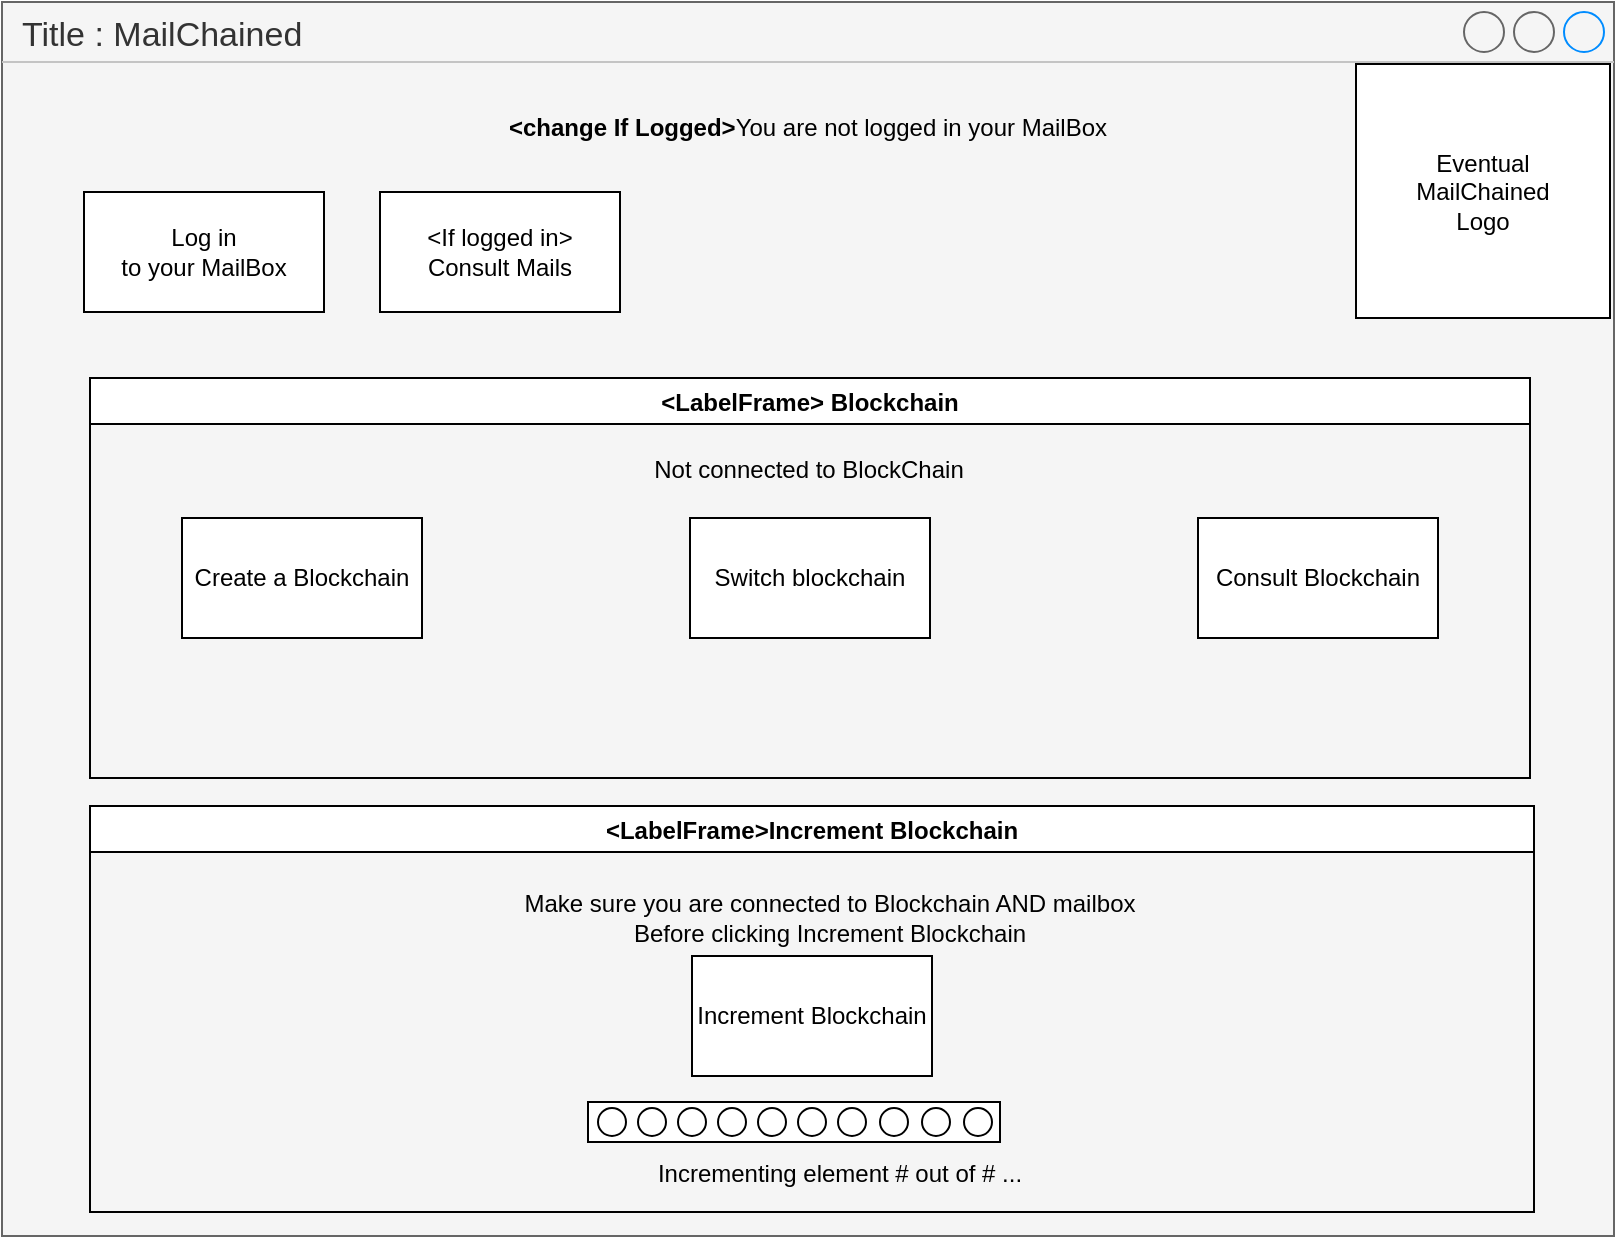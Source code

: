 <mxfile version="13.10.0" type="device"><diagram id="8n_RvWB1EutLls5RRTnQ" name="Page-1"><mxGraphModel dx="1102" dy="429" grid="0" gridSize="10" guides="1" tooltips="1" connect="1" arrows="1" fold="1" page="0" pageScale="1" pageWidth="850" pageHeight="1100" math="0" shadow="0"><root><mxCell id="0"/><mxCell id="1" parent="0"/><mxCell id="p5Vt_DieIyGKYuEJGmVr-7" value="Title : MailChained" style="strokeWidth=1;shadow=0;dashed=0;align=center;html=1;shape=mxgraph.mockup.containers.window;align=left;verticalAlign=top;spacingLeft=8;strokeColor2=#008cff;strokeColor3=#c4c4c4;fontColor=#333333;mainText=;fontSize=17;labelBackgroundColor=none;fillColor=#f5f5f5;strokeColor=#666666;" parent="1" vertex="1"><mxGeometry x="230" y="553" width="806" height="617" as="geometry"/></mxCell><mxCell id="p5Vt_DieIyGKYuEJGmVr-8" value="Log in&lt;br&gt;to your MailBox" style="rounded=0;whiteSpace=wrap;html=1;" parent="1" vertex="1"><mxGeometry x="271" y="648" width="120" height="60" as="geometry"/></mxCell><mxCell id="p5Vt_DieIyGKYuEJGmVr-9" value="&lt;b&gt;&amp;lt;change If Logged&amp;gt;&lt;/b&gt;You are not logged in your MailBox" style="text;html=1;strokeColor=none;fillColor=none;align=center;verticalAlign=middle;whiteSpace=wrap;rounded=0;" parent="1" vertex="1"><mxGeometry x="454" y="606" width="358" height="20" as="geometry"/></mxCell><mxCell id="p5Vt_DieIyGKYuEJGmVr-10" value="&amp;lt;If logged in&amp;gt;&lt;br&gt;Consult Mails" style="rounded=0;whiteSpace=wrap;html=1;" parent="1" vertex="1"><mxGeometry x="419" y="648" width="120" height="60" as="geometry"/></mxCell><mxCell id="p5Vt_DieIyGKYuEJGmVr-13" value="&lt;LabelFrame&gt; Blockchain" style="swimlane;" parent="1" vertex="1"><mxGeometry x="274" y="741" width="720" height="200" as="geometry"/></mxCell><mxCell id="p5Vt_DieIyGKYuEJGmVr-15" value="Not connected to BlockChain" style="text;html=1;strokeColor=none;fillColor=none;align=center;verticalAlign=middle;whiteSpace=wrap;rounded=0;" parent="p5Vt_DieIyGKYuEJGmVr-13" vertex="1"><mxGeometry x="197.5" y="36" width="323" height="20" as="geometry"/></mxCell><mxCell id="p5Vt_DieIyGKYuEJGmVr-17" value="Create a Blockchain" style="rounded=0;whiteSpace=wrap;html=1;" parent="p5Vt_DieIyGKYuEJGmVr-13" vertex="1"><mxGeometry x="46" y="70" width="120" height="60" as="geometry"/></mxCell><mxCell id="p5Vt_DieIyGKYuEJGmVr-18" value="Switch blockchain" style="rounded=0;whiteSpace=wrap;html=1;" parent="p5Vt_DieIyGKYuEJGmVr-13" vertex="1"><mxGeometry x="300" y="70" width="120" height="60" as="geometry"/></mxCell><mxCell id="p5Vt_DieIyGKYuEJGmVr-19" value="Consult Blockchain" style="rounded=0;whiteSpace=wrap;html=1;" parent="p5Vt_DieIyGKYuEJGmVr-13" vertex="1"><mxGeometry x="554" y="70" width="120" height="60" as="geometry"/></mxCell><mxCell id="p5Vt_DieIyGKYuEJGmVr-20" value="Increment Blockchain" style="rounded=0;whiteSpace=wrap;html=1;" parent="1" vertex="1"><mxGeometry x="575" y="1030" width="120" height="60" as="geometry"/></mxCell><mxCell id="p5Vt_DieIyGKYuEJGmVr-21" value="&lt;LabelFrame&gt;Increment Blockchain" style="swimlane;" parent="1" vertex="1"><mxGeometry x="274" y="955" width="722" height="203" as="geometry"/></mxCell><mxCell id="p5Vt_DieIyGKYuEJGmVr-25" value="Make sure you are connected to Blockchain AND mailbox&lt;br&gt;Before clicking Increment Blockchain" style="text;html=1;strokeColor=none;fillColor=none;align=center;verticalAlign=middle;whiteSpace=wrap;rounded=0;" parent="p5Vt_DieIyGKYuEJGmVr-21" vertex="1"><mxGeometry x="180" y="38" width="380" height="35" as="geometry"/></mxCell><mxCell id="FXh9Wv6UpF6EVJ97FUhp-1" value="" style="rounded=0;whiteSpace=wrap;html=1;" vertex="1" parent="p5Vt_DieIyGKYuEJGmVr-21"><mxGeometry x="249" y="148" width="206" height="20" as="geometry"/></mxCell><mxCell id="FXh9Wv6UpF6EVJ97FUhp-2" value="" style="ellipse;whiteSpace=wrap;html=1;aspect=fixed;" vertex="1" parent="p5Vt_DieIyGKYuEJGmVr-21"><mxGeometry x="334" y="151" width="14" height="14" as="geometry"/></mxCell><mxCell id="FXh9Wv6UpF6EVJ97FUhp-3" value="" style="ellipse;whiteSpace=wrap;html=1;aspect=fixed;" vertex="1" parent="p5Vt_DieIyGKYuEJGmVr-21"><mxGeometry x="314" y="151" width="14" height="14" as="geometry"/></mxCell><mxCell id="FXh9Wv6UpF6EVJ97FUhp-4" value="" style="ellipse;whiteSpace=wrap;html=1;aspect=fixed;" vertex="1" parent="p5Vt_DieIyGKYuEJGmVr-21"><mxGeometry x="274" y="151" width="14" height="14" as="geometry"/></mxCell><mxCell id="FXh9Wv6UpF6EVJ97FUhp-5" value="" style="ellipse;whiteSpace=wrap;html=1;aspect=fixed;" vertex="1" parent="p5Vt_DieIyGKYuEJGmVr-21"><mxGeometry x="294" y="151" width="14" height="14" as="geometry"/></mxCell><mxCell id="FXh9Wv6UpF6EVJ97FUhp-6" value="" style="ellipse;whiteSpace=wrap;html=1;aspect=fixed;" vertex="1" parent="p5Vt_DieIyGKYuEJGmVr-21"><mxGeometry x="354" y="151" width="14" height="14" as="geometry"/></mxCell><mxCell id="FXh9Wv6UpF6EVJ97FUhp-7" value="" style="ellipse;whiteSpace=wrap;html=1;aspect=fixed;" vertex="1" parent="p5Vt_DieIyGKYuEJGmVr-21"><mxGeometry x="374" y="151" width="14" height="14" as="geometry"/></mxCell><mxCell id="FXh9Wv6UpF6EVJ97FUhp-8" value="" style="ellipse;whiteSpace=wrap;html=1;aspect=fixed;" vertex="1" parent="p5Vt_DieIyGKYuEJGmVr-21"><mxGeometry x="395" y="151" width="14" height="14" as="geometry"/></mxCell><mxCell id="FXh9Wv6UpF6EVJ97FUhp-9" value="" style="ellipse;whiteSpace=wrap;html=1;aspect=fixed;" vertex="1" parent="p5Vt_DieIyGKYuEJGmVr-21"><mxGeometry x="416" y="151" width="14" height="14" as="geometry"/></mxCell><mxCell id="FXh9Wv6UpF6EVJ97FUhp-10" value="" style="ellipse;whiteSpace=wrap;html=1;aspect=fixed;" vertex="1" parent="p5Vt_DieIyGKYuEJGmVr-21"><mxGeometry x="437" y="151" width="14" height="14" as="geometry"/></mxCell><mxCell id="FXh9Wv6UpF6EVJ97FUhp-11" value="" style="ellipse;whiteSpace=wrap;html=1;aspect=fixed;" vertex="1" parent="p5Vt_DieIyGKYuEJGmVr-21"><mxGeometry x="254" y="151" width="14" height="14" as="geometry"/></mxCell><mxCell id="FXh9Wv6UpF6EVJ97FUhp-12" value="Incrementing element # out of # ..." style="text;html=1;strokeColor=none;fillColor=none;align=center;verticalAlign=middle;whiteSpace=wrap;rounded=0;" vertex="1" parent="p5Vt_DieIyGKYuEJGmVr-21"><mxGeometry x="211" y="174" width="328" height="20" as="geometry"/></mxCell><mxCell id="FXh9Wv6UpF6EVJ97FUhp-13" value="Eventual&lt;br&gt;MailChained&lt;br&gt;Logo" style="whiteSpace=wrap;html=1;aspect=fixed;" vertex="1" parent="1"><mxGeometry x="907" y="584" width="127" height="127" as="geometry"/></mxCell></root></mxGraphModel></diagram></mxfile>